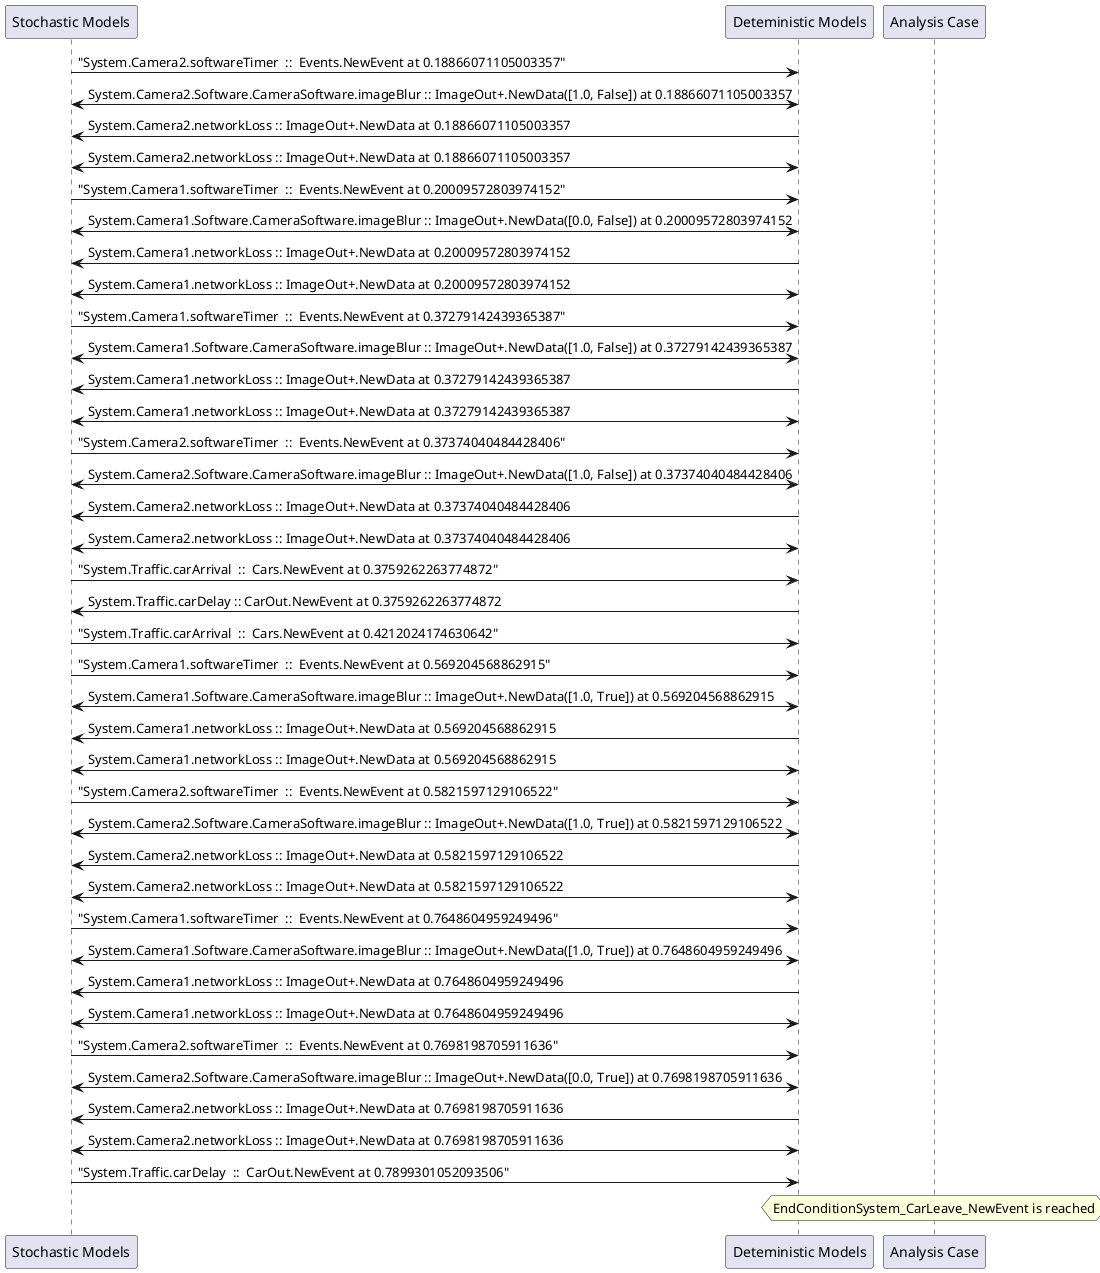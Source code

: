 
	@startuml
	participant "Stochastic Models" as stochmodel
	participant "Deteministic Models" as detmodel
	participant "Analysis Case" as analysis
	{27393_stop} stochmodel -> detmodel : "System.Camera2.softwareTimer  ::  Events.NewEvent at 0.18866071105003357"
detmodel <-> stochmodel : System.Camera2.Software.CameraSoftware.imageBlur :: ImageOut+.NewData([1.0, False]) at 0.18866071105003357
detmodel -> stochmodel : System.Camera2.networkLoss :: ImageOut+.NewData at 0.18866071105003357
detmodel <-> stochmodel : System.Camera2.networkLoss :: ImageOut+.NewData at 0.18866071105003357
{27377_stop} stochmodel -> detmodel : "System.Camera1.softwareTimer  ::  Events.NewEvent at 0.20009572803974152"
detmodel <-> stochmodel : System.Camera1.Software.CameraSoftware.imageBlur :: ImageOut+.NewData([0.0, False]) at 0.20009572803974152
detmodel -> stochmodel : System.Camera1.networkLoss :: ImageOut+.NewData at 0.20009572803974152
detmodel <-> stochmodel : System.Camera1.networkLoss :: ImageOut+.NewData at 0.20009572803974152
{27378_stop} stochmodel -> detmodel : "System.Camera1.softwareTimer  ::  Events.NewEvent at 0.37279142439365387"
detmodel <-> stochmodel : System.Camera1.Software.CameraSoftware.imageBlur :: ImageOut+.NewData([1.0, False]) at 0.37279142439365387
detmodel -> stochmodel : System.Camera1.networkLoss :: ImageOut+.NewData at 0.37279142439365387
detmodel <-> stochmodel : System.Camera1.networkLoss :: ImageOut+.NewData at 0.37279142439365387
{27394_stop} stochmodel -> detmodel : "System.Camera2.softwareTimer  ::  Events.NewEvent at 0.37374040484428406"
detmodel <-> stochmodel : System.Camera2.Software.CameraSoftware.imageBlur :: ImageOut+.NewData([1.0, False]) at 0.37374040484428406
detmodel -> stochmodel : System.Camera2.networkLoss :: ImageOut+.NewData at 0.37374040484428406
detmodel <-> stochmodel : System.Camera2.networkLoss :: ImageOut+.NewData at 0.37374040484428406
{27408_stop} stochmodel -> detmodel : "System.Traffic.carArrival  ::  Cars.NewEvent at 0.3759262263774872"
{27417_start} detmodel -> stochmodel : System.Traffic.carDelay :: CarOut.NewEvent at 0.3759262263774872
{27409_stop} stochmodel -> detmodel : "System.Traffic.carArrival  ::  Cars.NewEvent at 0.4212024174630642"
{27379_stop} stochmodel -> detmodel : "System.Camera1.softwareTimer  ::  Events.NewEvent at 0.569204568862915"
detmodel <-> stochmodel : System.Camera1.Software.CameraSoftware.imageBlur :: ImageOut+.NewData([1.0, True]) at 0.569204568862915
detmodel -> stochmodel : System.Camera1.networkLoss :: ImageOut+.NewData at 0.569204568862915
detmodel <-> stochmodel : System.Camera1.networkLoss :: ImageOut+.NewData at 0.569204568862915
{27395_stop} stochmodel -> detmodel : "System.Camera2.softwareTimer  ::  Events.NewEvent at 0.5821597129106522"
detmodel <-> stochmodel : System.Camera2.Software.CameraSoftware.imageBlur :: ImageOut+.NewData([1.0, True]) at 0.5821597129106522
detmodel -> stochmodel : System.Camera2.networkLoss :: ImageOut+.NewData at 0.5821597129106522
detmodel <-> stochmodel : System.Camera2.networkLoss :: ImageOut+.NewData at 0.5821597129106522
{27380_stop} stochmodel -> detmodel : "System.Camera1.softwareTimer  ::  Events.NewEvent at 0.7648604959249496"
detmodel <-> stochmodel : System.Camera1.Software.CameraSoftware.imageBlur :: ImageOut+.NewData([1.0, True]) at 0.7648604959249496
detmodel -> stochmodel : System.Camera1.networkLoss :: ImageOut+.NewData at 0.7648604959249496
detmodel <-> stochmodel : System.Camera1.networkLoss :: ImageOut+.NewData at 0.7648604959249496
{27396_stop} stochmodel -> detmodel : "System.Camera2.softwareTimer  ::  Events.NewEvent at 0.7698198705911636"
detmodel <-> stochmodel : System.Camera2.Software.CameraSoftware.imageBlur :: ImageOut+.NewData([0.0, True]) at 0.7698198705911636
detmodel -> stochmodel : System.Camera2.networkLoss :: ImageOut+.NewData at 0.7698198705911636
detmodel <-> stochmodel : System.Camera2.networkLoss :: ImageOut+.NewData at 0.7698198705911636
{27417_stop} stochmodel -> detmodel : "System.Traffic.carDelay  ::  CarOut.NewEvent at 0.7899301052093506"
{27417_start} <-> {27417_stop} : delay
hnote over analysis 
EndConditionSystem_CarLeave_NewEvent is reached
endnote
@enduml